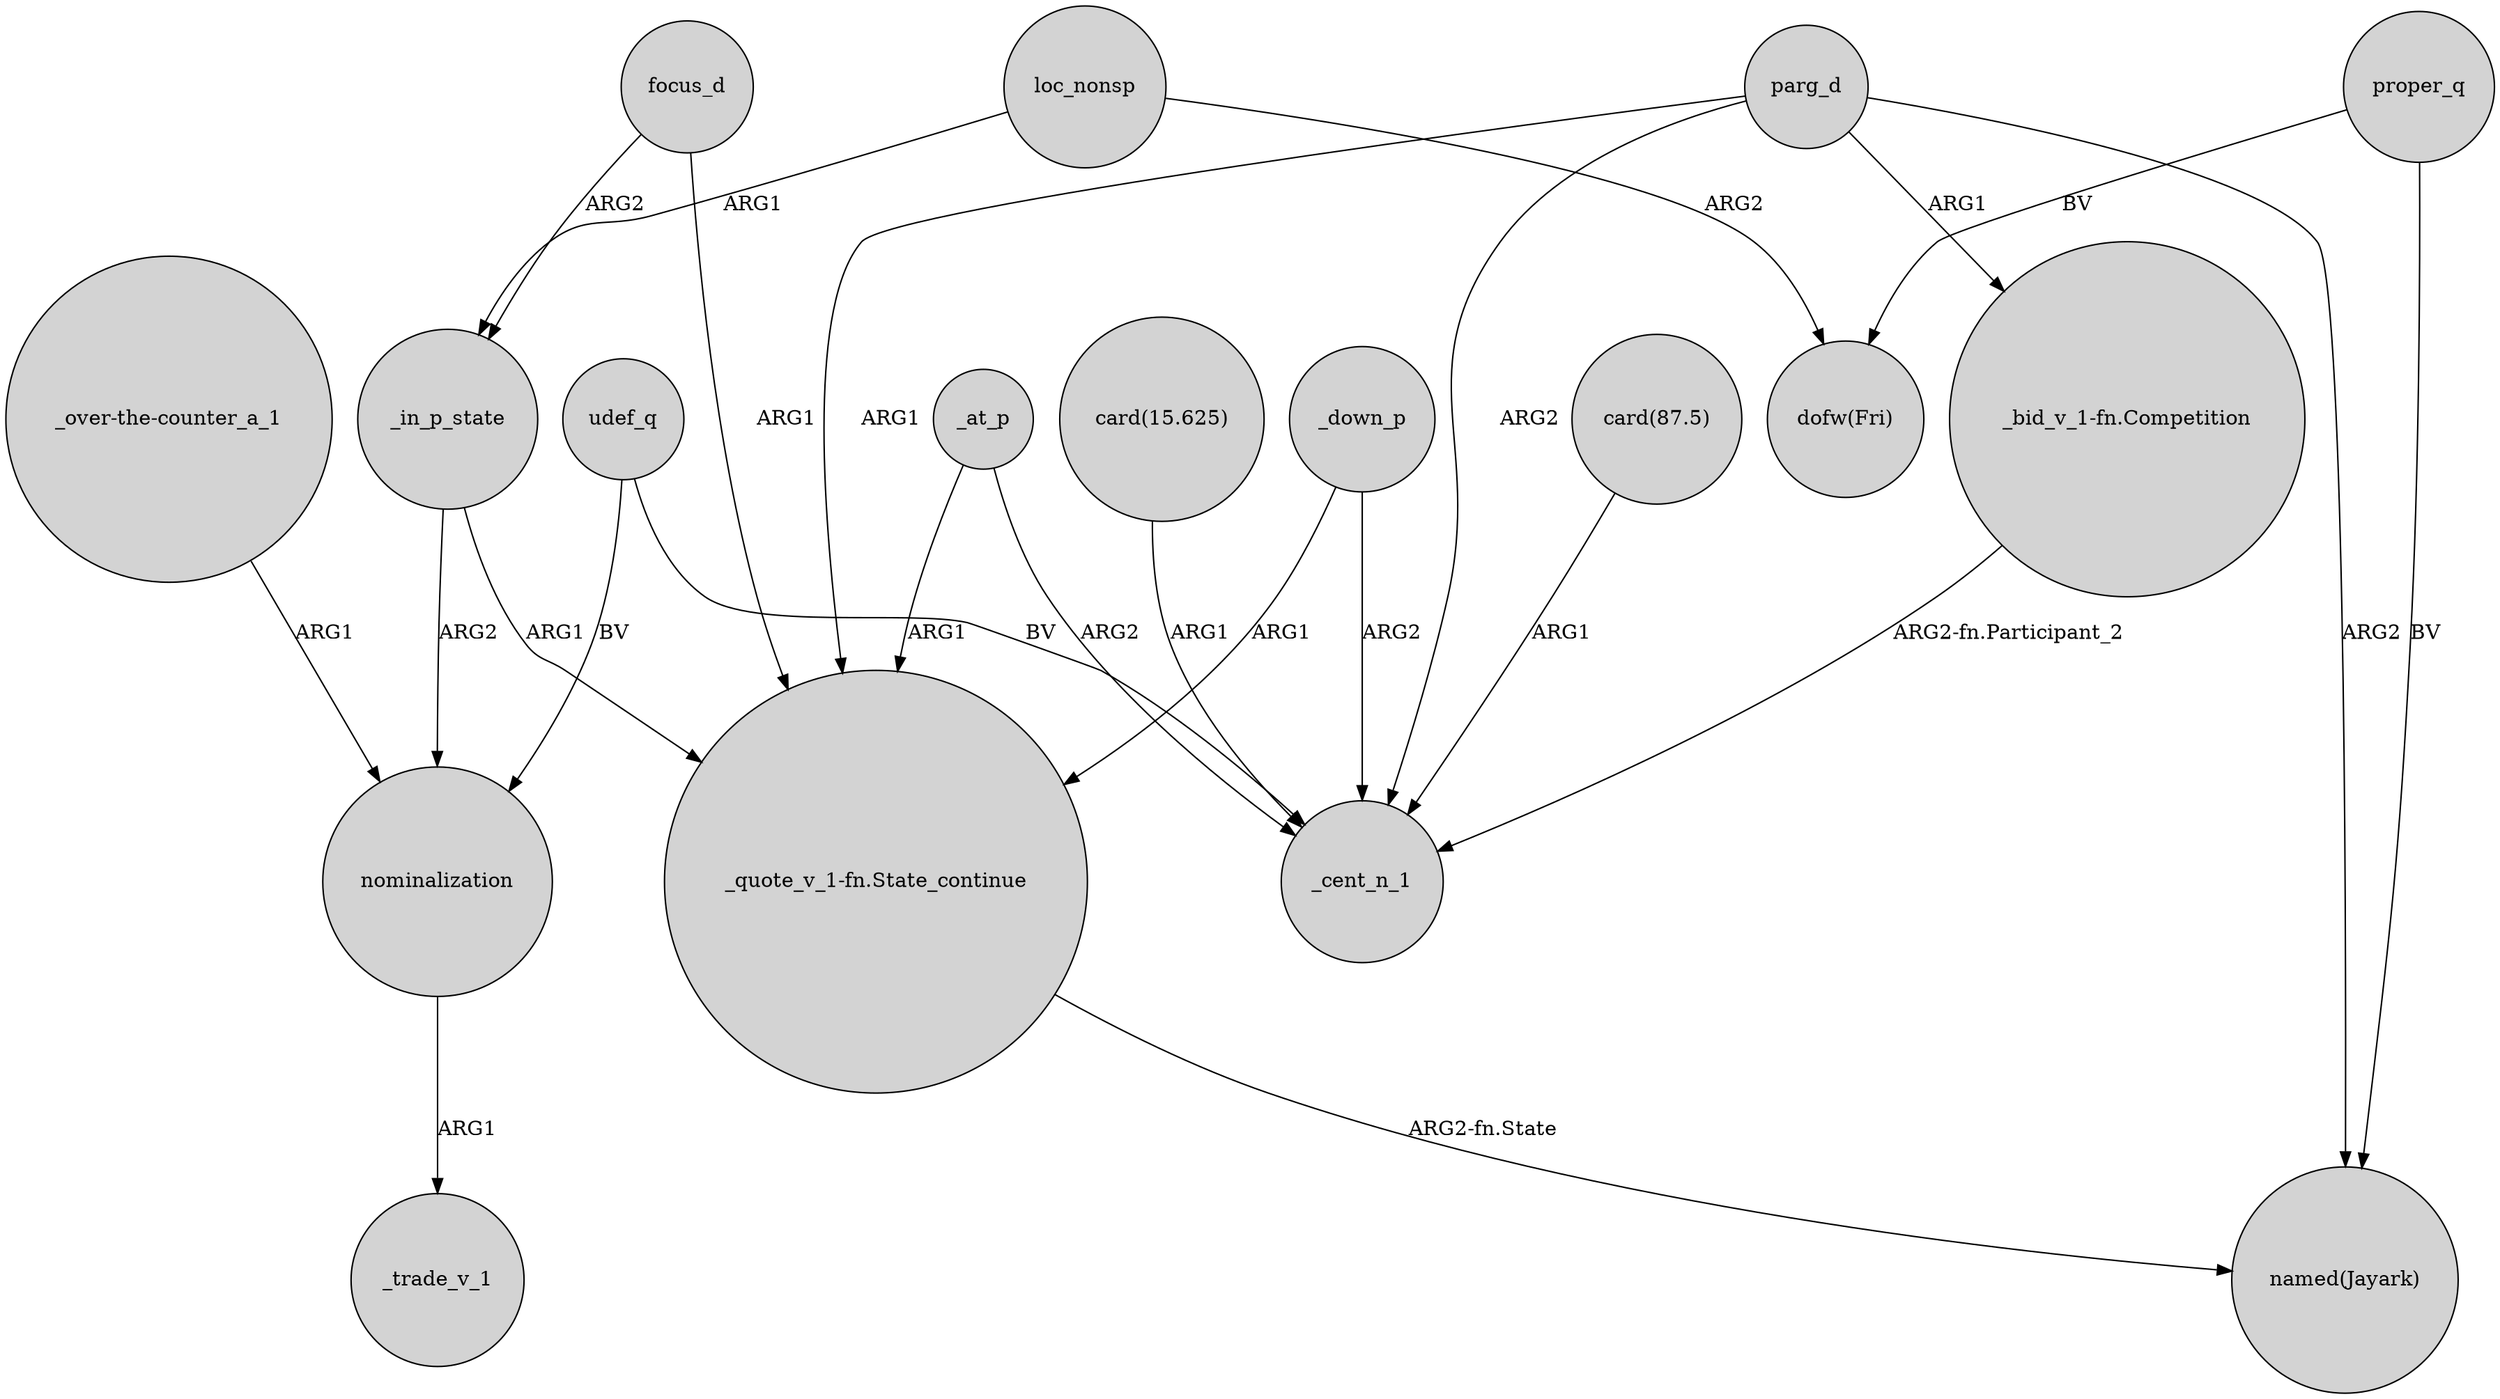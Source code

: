 digraph {
	node [shape=circle style=filled]
	_in_p_state -> nominalization [label=ARG2]
	focus_d -> _in_p_state [label=ARG2]
	"card(87.5)" -> _cent_n_1 [label=ARG1]
	"card(15.625)" -> _cent_n_1 [label=ARG1]
	proper_q -> "dofw(Fri)" [label=BV]
	_down_p -> "_quote_v_1-fn.State_continue" [label=ARG1]
	proper_q -> "named(Jayark)" [label=BV]
	_down_p -> _cent_n_1 [label=ARG2]
	loc_nonsp -> "dofw(Fri)" [label=ARG2]
	"_over-the-counter_a_1" -> nominalization [label=ARG1]
	udef_q -> nominalization [label=BV]
	_at_p -> _cent_n_1 [label=ARG2]
	udef_q -> _cent_n_1 [label=BV]
	focus_d -> "_quote_v_1-fn.State_continue" [label=ARG1]
	_in_p_state -> "_quote_v_1-fn.State_continue" [label=ARG1]
	parg_d -> _cent_n_1 [label=ARG2]
	parg_d -> "_quote_v_1-fn.State_continue" [label=ARG1]
	parg_d -> "_bid_v_1-fn.Competition" [label=ARG1]
	"_quote_v_1-fn.State_continue" -> "named(Jayark)" [label="ARG2-fn.State"]
	_at_p -> "_quote_v_1-fn.State_continue" [label=ARG1]
	loc_nonsp -> _in_p_state [label=ARG1]
	nominalization -> _trade_v_1 [label=ARG1]
	parg_d -> "named(Jayark)" [label=ARG2]
	"_bid_v_1-fn.Competition" -> _cent_n_1 [label="ARG2-fn.Participant_2"]
}
